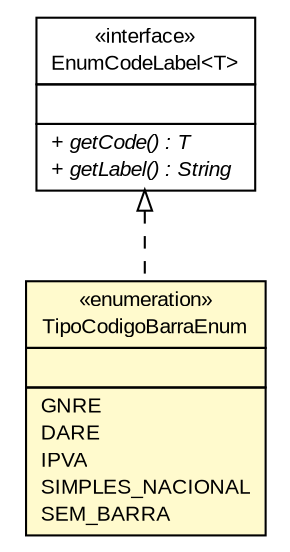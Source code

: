 #!/usr/local/bin/dot
#
# Class diagram 
# Generated by UMLGraph version R5_6 (http://www.umlgraph.org/)
#

digraph G {
	edge [fontname="arial",fontsize=10,labelfontname="arial",labelfontsize=10];
	node [fontname="arial",fontsize=10,shape=plaintext];
	nodesep=0.25;
	ranksep=0.5;
	// br.gov.to.sefaz.business.managedbean.EnumCodeLabel<T>
	c77636 [label=<<table title="br.gov.to.sefaz.business.managedbean.EnumCodeLabel" border="0" cellborder="1" cellspacing="0" cellpadding="2" port="p" href="../../../../business/managedbean/EnumCodeLabel.html">
		<tr><td><table border="0" cellspacing="0" cellpadding="1">
<tr><td align="center" balign="center"> &#171;interface&#187; </td></tr>
<tr><td align="center" balign="center"> EnumCodeLabel&lt;T&gt; </td></tr>
		</table></td></tr>
		<tr><td><table border="0" cellspacing="0" cellpadding="1">
<tr><td align="left" balign="left">  </td></tr>
		</table></td></tr>
		<tr><td><table border="0" cellspacing="0" cellpadding="1">
<tr><td align="left" balign="left"><font face="arial italic" point-size="10.0"> + getCode() : T </font></td></tr>
<tr><td align="left" balign="left"><font face="arial italic" point-size="10.0"> + getLabel() : String </font></td></tr>
		</table></td></tr>
		</table>>, URL="../../../../business/managedbean/EnumCodeLabel.html", fontname="arial", fontcolor="black", fontsize=10.0];
	// br.gov.to.sefaz.arr.parametros.persistence.enums.TipoCodigoBarraEnum
	c77837 [label=<<table title="br.gov.to.sefaz.arr.parametros.persistence.enums.TipoCodigoBarraEnum" border="0" cellborder="1" cellspacing="0" cellpadding="2" port="p" bgcolor="lemonChiffon" href="./TipoCodigoBarraEnum.html">
		<tr><td><table border="0" cellspacing="0" cellpadding="1">
<tr><td align="center" balign="center"> &#171;enumeration&#187; </td></tr>
<tr><td align="center" balign="center"> TipoCodigoBarraEnum </td></tr>
		</table></td></tr>
		<tr><td><table border="0" cellspacing="0" cellpadding="1">
<tr><td align="left" balign="left">  </td></tr>
		</table></td></tr>
		<tr><td><table border="0" cellspacing="0" cellpadding="1">
<tr><td align="left" balign="left"> GNRE </td></tr>
<tr><td align="left" balign="left"> DARE </td></tr>
<tr><td align="left" balign="left"> IPVA </td></tr>
<tr><td align="left" balign="left"> SIMPLES_NACIONAL </td></tr>
<tr><td align="left" balign="left"> SEM_BARRA </td></tr>
		</table></td></tr>
		</table>>, URL="./TipoCodigoBarraEnum.html", fontname="arial", fontcolor="black", fontsize=10.0];
	//br.gov.to.sefaz.arr.parametros.persistence.enums.TipoCodigoBarraEnum implements br.gov.to.sefaz.business.managedbean.EnumCodeLabel<T>
	c77636:p -> c77837:p [dir=back,arrowtail=empty,style=dashed];
}

